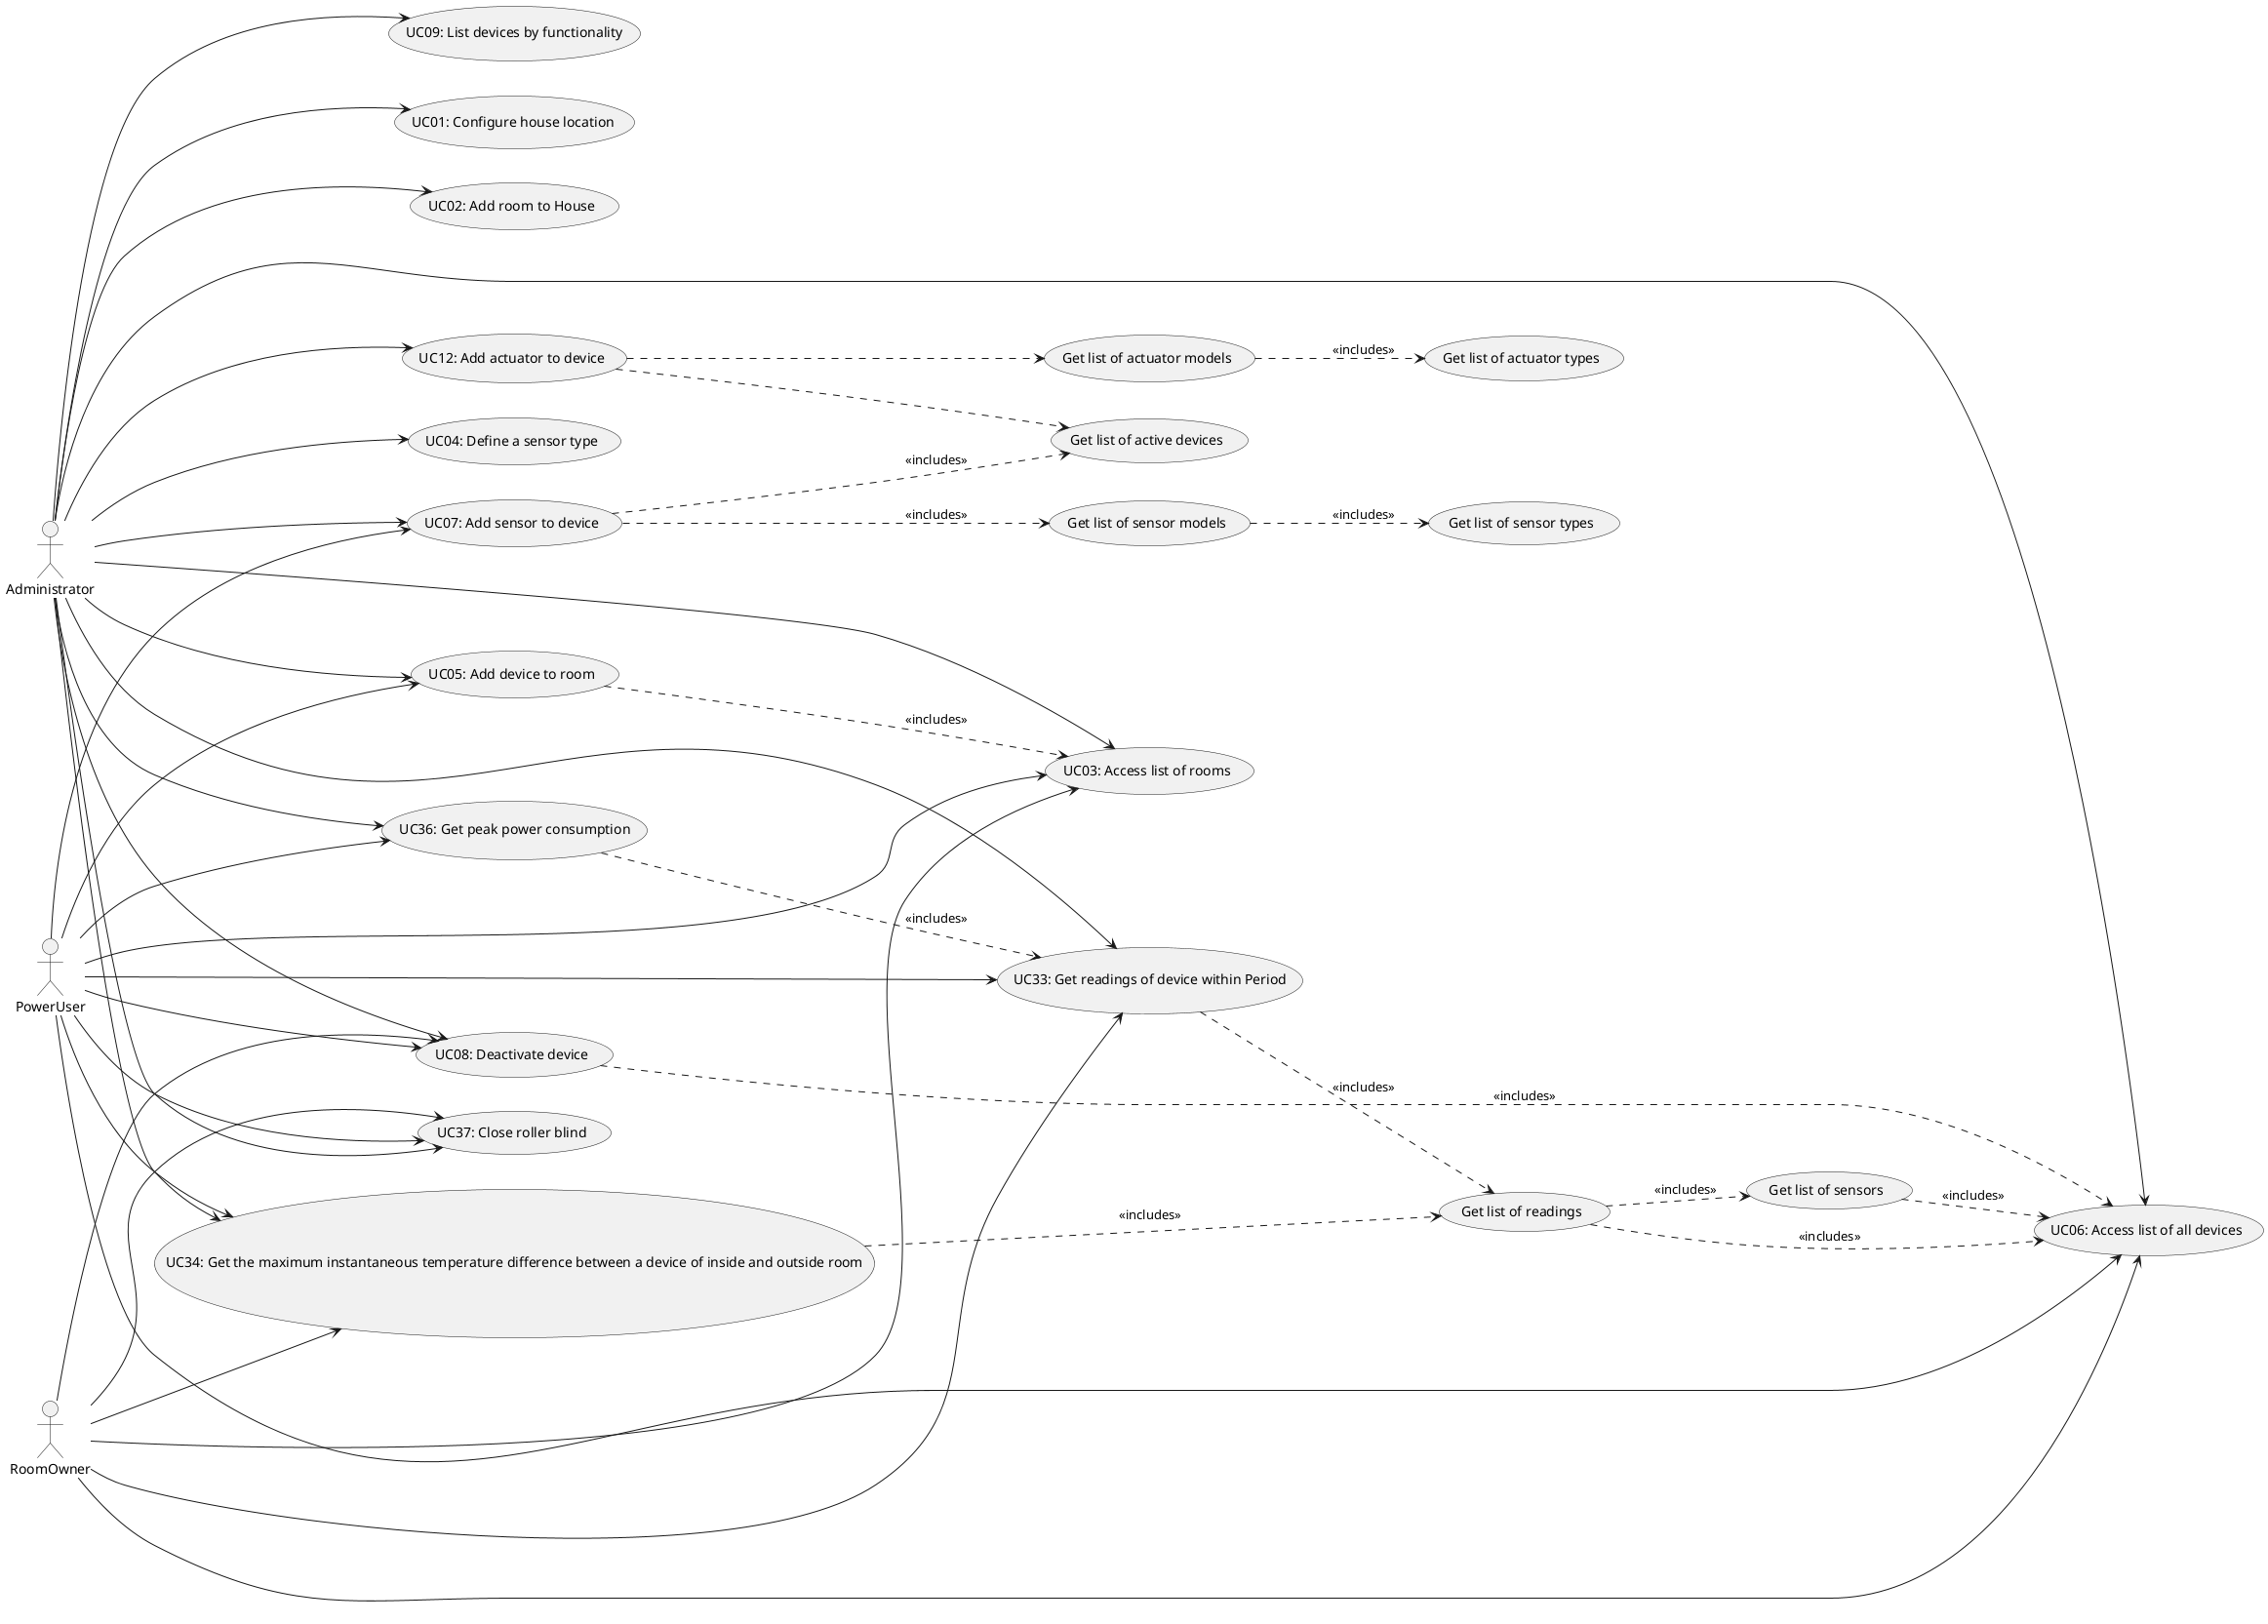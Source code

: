 @startuml
'https://plantuml.com/use-case-diagram

left to right direction



Actor Administrator as admin
Actor PowerUser as pw
Actor RoomOwner as ro


usecase "UC01: Configure house location" as UC1
usecase "UC02: Add room to House" as UC2
usecase "UC03: Access list of rooms" as UC3
usecase "UC04: Define a sensor type" as UC4
usecase "UC05: Add device to room" as UC5
usecase "UC06: Access list of all devices" as UC6
usecase "UC07: Add sensor to device" as UC7
usecase "UC08: Deactivate device" as UC8
usecase "UC09: List devices by functionality" as UC9
usecase "UC12: Add actuator to device" as UC12
usecase "UC33: Get readings of device within Period" as UC33
usecase "UC34: Get the maximum instantaneous temperature difference between a device of inside and outside room" as UC34
usecase "Get list of actuator types" as UC101
usecase "Get list of sensor types" as UC103

usecase "UC36: Get peak power consumption" as UC36
usecase "UC37: Close roller blind" as UC37

usecase "Get list of active devices" as UCAccessListOfActiveDevices

usecase "Get list of actuator models" as UC102


usecase "Get list of sensor models" as UC104



usecase "Get list of readings" as UC105
usecase "Get list of sensors" as UC106
usecase "Get list of active devices" as UCAccessListOfActiveDevices

UC7 --> UC104 #line.dashed : <<includes>>
UC8 --> UC6 #line.dashed : <<includes>>
UC5 --> UC3 #line.dashed : <<includes>>
UC7 --> UCAccessListOfActiveDevices #line.dashed : <<includes>>



UC12 --> UCAccessListOfActiveDevices #line.dashed
UC12 --> UC102 #line.dashed
UC33 --> UC105 #line.dashed : <<includes>>
UC105 --> UC6 #line.dashed : <<includes>>
UC102 --> UC101 #line.dashed : <<includes>>
UC104 --> UC103 #line.dashed : <<includes>>

UC34 --> UC105 #line.dashed : <<includes>>
UC105 --> UC106 #line.dashed : <<includes>>
UC106 --> UC6 #line.dashed : <<includes>>

admin --> UC1
admin --> UC2
admin --> UC3
pw --> UC3
ro --> UC3

ro --> UC6
ro --> UC8
ro --> UC33
ro --> UC34

admin --> UC5
admin --> UC6
admin --> UC7
admin --> UC8
admin --> UC9
admin --> UC4
admin --> UC12
admin --> UC33
admin --> UC34

pw --> UC5
pw --> UC6
pw --> UC7
pw --> UC8
pw --> UC33
pw --> UC34

admin --> UC36
pw --> UC36

ro --> UC37
admin --> UC37
pw --> UC37

UC36 --> UC33 #line.dashed : <<includes>>


@enduml